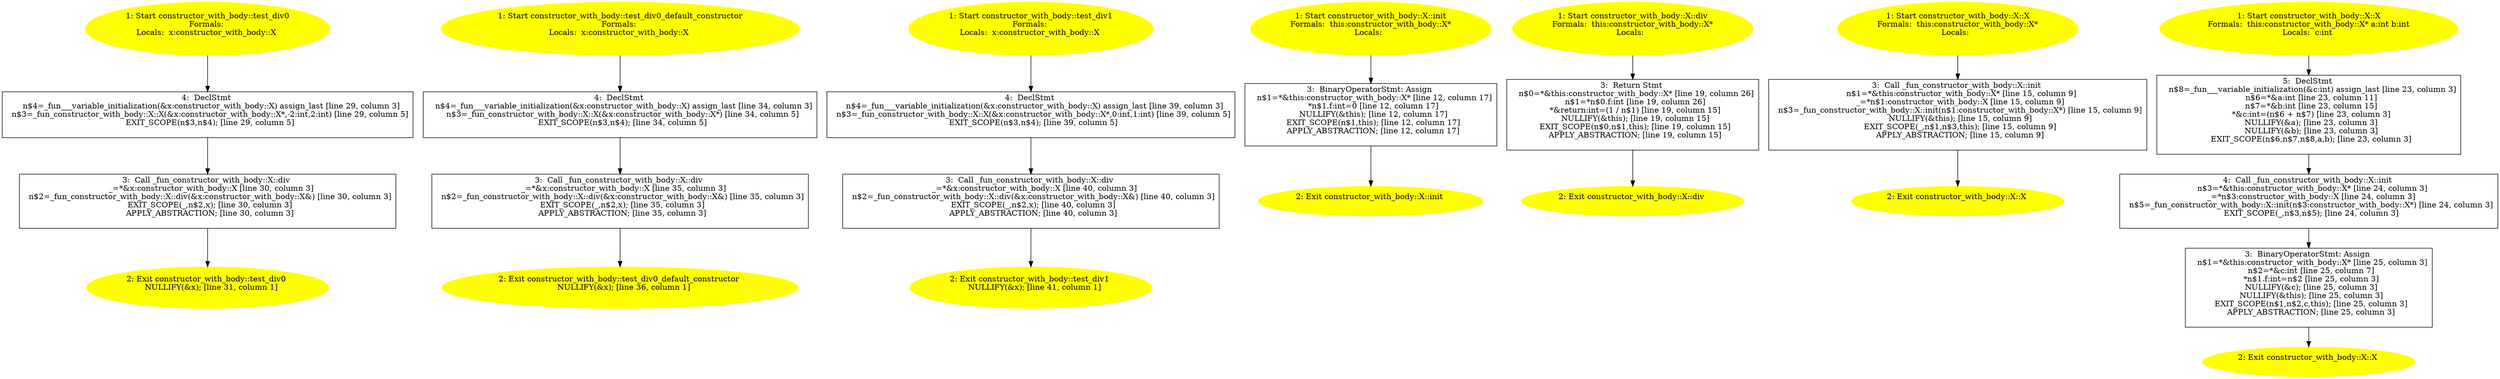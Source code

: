 /* @generated */
digraph cfg {
"test_div0#constructor_with_body#14177342253516869661.07f5b28b5e0b5cf0bd1b639da4232d5e_1" [label="1: Start constructor_with_body::test_div0\nFormals: \nLocals:  x:constructor_with_body::X \n  " color=yellow style=filled]
	

	 "test_div0#constructor_with_body#14177342253516869661.07f5b28b5e0b5cf0bd1b639da4232d5e_1" -> "test_div0#constructor_with_body#14177342253516869661.07f5b28b5e0b5cf0bd1b639da4232d5e_4" ;
"test_div0#constructor_with_body#14177342253516869661.07f5b28b5e0b5cf0bd1b639da4232d5e_2" [label="2: Exit constructor_with_body::test_div0 \n   NULLIFY(&x); [line 31, column 1]\n " color=yellow style=filled]
	

"test_div0#constructor_with_body#14177342253516869661.07f5b28b5e0b5cf0bd1b639da4232d5e_3" [label="3:  Call _fun_constructor_with_body::X::div \n   _=*&x:constructor_with_body::X [line 30, column 3]\n  n$2=_fun_constructor_with_body::X::div(&x:constructor_with_body::X&) [line 30, column 3]\n  EXIT_SCOPE(_,n$2,x); [line 30, column 3]\n  APPLY_ABSTRACTION; [line 30, column 3]\n " shape="box"]
	

	 "test_div0#constructor_with_body#14177342253516869661.07f5b28b5e0b5cf0bd1b639da4232d5e_3" -> "test_div0#constructor_with_body#14177342253516869661.07f5b28b5e0b5cf0bd1b639da4232d5e_2" ;
"test_div0#constructor_with_body#14177342253516869661.07f5b28b5e0b5cf0bd1b639da4232d5e_4" [label="4:  DeclStmt \n   n$4=_fun___variable_initialization(&x:constructor_with_body::X) assign_last [line 29, column 3]\n  n$3=_fun_constructor_with_body::X::X(&x:constructor_with_body::X*,-2:int,2:int) [line 29, column 5]\n  EXIT_SCOPE(n$3,n$4); [line 29, column 5]\n " shape="box"]
	

	 "test_div0#constructor_with_body#14177342253516869661.07f5b28b5e0b5cf0bd1b639da4232d5e_4" -> "test_div0#constructor_with_body#14177342253516869661.07f5b28b5e0b5cf0bd1b639da4232d5e_3" ;
"test_div0_default_constructor#constructor_with_body#13388399293672727772.2d6a8a159f30a2a66b86eb8aec3b9543_1" [label="1: Start constructor_with_body::test_div0_default_constructor\nFormals: \nLocals:  x:constructor_with_body::X \n  " color=yellow style=filled]
	

	 "test_div0_default_constructor#constructor_with_body#13388399293672727772.2d6a8a159f30a2a66b86eb8aec3b9543_1" -> "test_div0_default_constructor#constructor_with_body#13388399293672727772.2d6a8a159f30a2a66b86eb8aec3b9543_4" ;
"test_div0_default_constructor#constructor_with_body#13388399293672727772.2d6a8a159f30a2a66b86eb8aec3b9543_2" [label="2: Exit constructor_with_body::test_div0_default_constructor \n   NULLIFY(&x); [line 36, column 1]\n " color=yellow style=filled]
	

"test_div0_default_constructor#constructor_with_body#13388399293672727772.2d6a8a159f30a2a66b86eb8aec3b9543_3" [label="3:  Call _fun_constructor_with_body::X::div \n   _=*&x:constructor_with_body::X [line 35, column 3]\n  n$2=_fun_constructor_with_body::X::div(&x:constructor_with_body::X&) [line 35, column 3]\n  EXIT_SCOPE(_,n$2,x); [line 35, column 3]\n  APPLY_ABSTRACTION; [line 35, column 3]\n " shape="box"]
	

	 "test_div0_default_constructor#constructor_with_body#13388399293672727772.2d6a8a159f30a2a66b86eb8aec3b9543_3" -> "test_div0_default_constructor#constructor_with_body#13388399293672727772.2d6a8a159f30a2a66b86eb8aec3b9543_2" ;
"test_div0_default_constructor#constructor_with_body#13388399293672727772.2d6a8a159f30a2a66b86eb8aec3b9543_4" [label="4:  DeclStmt \n   n$4=_fun___variable_initialization(&x:constructor_with_body::X) assign_last [line 34, column 3]\n  n$3=_fun_constructor_with_body::X::X(&x:constructor_with_body::X*) [line 34, column 5]\n  EXIT_SCOPE(n$3,n$4); [line 34, column 5]\n " shape="box"]
	

	 "test_div0_default_constructor#constructor_with_body#13388399293672727772.2d6a8a159f30a2a66b86eb8aec3b9543_4" -> "test_div0_default_constructor#constructor_with_body#13388399293672727772.2d6a8a159f30a2a66b86eb8aec3b9543_3" ;
"test_div1#constructor_with_body#14807027065269407206.e5673561e7edf9eb35b296211ab8d37d_1" [label="1: Start constructor_with_body::test_div1\nFormals: \nLocals:  x:constructor_with_body::X \n  " color=yellow style=filled]
	

	 "test_div1#constructor_with_body#14807027065269407206.e5673561e7edf9eb35b296211ab8d37d_1" -> "test_div1#constructor_with_body#14807027065269407206.e5673561e7edf9eb35b296211ab8d37d_4" ;
"test_div1#constructor_with_body#14807027065269407206.e5673561e7edf9eb35b296211ab8d37d_2" [label="2: Exit constructor_with_body::test_div1 \n   NULLIFY(&x); [line 41, column 1]\n " color=yellow style=filled]
	

"test_div1#constructor_with_body#14807027065269407206.e5673561e7edf9eb35b296211ab8d37d_3" [label="3:  Call _fun_constructor_with_body::X::div \n   _=*&x:constructor_with_body::X [line 40, column 3]\n  n$2=_fun_constructor_with_body::X::div(&x:constructor_with_body::X&) [line 40, column 3]\n  EXIT_SCOPE(_,n$2,x); [line 40, column 3]\n  APPLY_ABSTRACTION; [line 40, column 3]\n " shape="box"]
	

	 "test_div1#constructor_with_body#14807027065269407206.e5673561e7edf9eb35b296211ab8d37d_3" -> "test_div1#constructor_with_body#14807027065269407206.e5673561e7edf9eb35b296211ab8d37d_2" ;
"test_div1#constructor_with_body#14807027065269407206.e5673561e7edf9eb35b296211ab8d37d_4" [label="4:  DeclStmt \n   n$4=_fun___variable_initialization(&x:constructor_with_body::X) assign_last [line 39, column 3]\n  n$3=_fun_constructor_with_body::X::X(&x:constructor_with_body::X*,0:int,1:int) [line 39, column 5]\n  EXIT_SCOPE(n$3,n$4); [line 39, column 5]\n " shape="box"]
	

	 "test_div1#constructor_with_body#14807027065269407206.e5673561e7edf9eb35b296211ab8d37d_4" -> "test_div1#constructor_with_body#14807027065269407206.e5673561e7edf9eb35b296211ab8d37d_3" ;
"init#X#constructor_with_body#(11920920673411078151).40e39840a696bef95297e1afb2f57392_1" [label="1: Start constructor_with_body::X::init\nFormals:  this:constructor_with_body::X*\nLocals:  \n  " color=yellow style=filled]
	

	 "init#X#constructor_with_body#(11920920673411078151).40e39840a696bef95297e1afb2f57392_1" -> "init#X#constructor_with_body#(11920920673411078151).40e39840a696bef95297e1afb2f57392_3" ;
"init#X#constructor_with_body#(11920920673411078151).40e39840a696bef95297e1afb2f57392_2" [label="2: Exit constructor_with_body::X::init \n  " color=yellow style=filled]
	

"init#X#constructor_with_body#(11920920673411078151).40e39840a696bef95297e1afb2f57392_3" [label="3:  BinaryOperatorStmt: Assign \n   n$1=*&this:constructor_with_body::X* [line 12, column 17]\n  *n$1.f:int=0 [line 12, column 17]\n  NULLIFY(&this); [line 12, column 17]\n  EXIT_SCOPE(n$1,this); [line 12, column 17]\n  APPLY_ABSTRACTION; [line 12, column 17]\n " shape="box"]
	

	 "init#X#constructor_with_body#(11920920673411078151).40e39840a696bef95297e1afb2f57392_3" -> "init#X#constructor_with_body#(11920920673411078151).40e39840a696bef95297e1afb2f57392_2" ;
"div#X#constructor_with_body#(13588730973960944321).0be58d73703c72cf5bf8f7e2a36ecf60_1" [label="1: Start constructor_with_body::X::div\nFormals:  this:constructor_with_body::X*\nLocals:  \n  " color=yellow style=filled]
	

	 "div#X#constructor_with_body#(13588730973960944321).0be58d73703c72cf5bf8f7e2a36ecf60_1" -> "div#X#constructor_with_body#(13588730973960944321).0be58d73703c72cf5bf8f7e2a36ecf60_3" ;
"div#X#constructor_with_body#(13588730973960944321).0be58d73703c72cf5bf8f7e2a36ecf60_2" [label="2: Exit constructor_with_body::X::div \n  " color=yellow style=filled]
	

"div#X#constructor_with_body#(13588730973960944321).0be58d73703c72cf5bf8f7e2a36ecf60_3" [label="3:  Return Stmt \n   n$0=*&this:constructor_with_body::X* [line 19, column 26]\n  n$1=*n$0.f:int [line 19, column 26]\n  *&return:int=(1 / n$1) [line 19, column 15]\n  NULLIFY(&this); [line 19, column 15]\n  EXIT_SCOPE(n$0,n$1,this); [line 19, column 15]\n  APPLY_ABSTRACTION; [line 19, column 15]\n " shape="box"]
	

	 "div#X#constructor_with_body#(13588730973960944321).0be58d73703c72cf5bf8f7e2a36ecf60_3" -> "div#X#constructor_with_body#(13588730973960944321).0be58d73703c72cf5bf8f7e2a36ecf60_2" ;
"X#X#constructor_with_body#{16871729092574880817}.54f479ca84639d148c4b988a7530253a_1" [label="1: Start constructor_with_body::X::X\nFormals:  this:constructor_with_body::X*\nLocals:  \n  " color=yellow style=filled]
	

	 "X#X#constructor_with_body#{16871729092574880817}.54f479ca84639d148c4b988a7530253a_1" -> "X#X#constructor_with_body#{16871729092574880817}.54f479ca84639d148c4b988a7530253a_3" ;
"X#X#constructor_with_body#{16871729092574880817}.54f479ca84639d148c4b988a7530253a_2" [label="2: Exit constructor_with_body::X::X \n  " color=yellow style=filled]
	

"X#X#constructor_with_body#{16871729092574880817}.54f479ca84639d148c4b988a7530253a_3" [label="3:  Call _fun_constructor_with_body::X::init \n   n$1=*&this:constructor_with_body::X* [line 15, column 9]\n  _=*n$1:constructor_with_body::X [line 15, column 9]\n  n$3=_fun_constructor_with_body::X::init(n$1:constructor_with_body::X*) [line 15, column 9]\n  NULLIFY(&this); [line 15, column 9]\n  EXIT_SCOPE(_,n$1,n$3,this); [line 15, column 9]\n  APPLY_ABSTRACTION; [line 15, column 9]\n " shape="box"]
	

	 "X#X#constructor_with_body#{16871729092574880817}.54f479ca84639d148c4b988a7530253a_3" -> "X#X#constructor_with_body#{16871729092574880817}.54f479ca84639d148c4b988a7530253a_2" ;
"X#X#constructor_with_body#{7540788797581315247}.c8826e9323020557160f8002c0b802f2_1" [label="1: Start constructor_with_body::X::X\nFormals:  this:constructor_with_body::X* a:int b:int\nLocals:  c:int \n  " color=yellow style=filled]
	

	 "X#X#constructor_with_body#{7540788797581315247}.c8826e9323020557160f8002c0b802f2_1" -> "X#X#constructor_with_body#{7540788797581315247}.c8826e9323020557160f8002c0b802f2_5" ;
"X#X#constructor_with_body#{7540788797581315247}.c8826e9323020557160f8002c0b802f2_2" [label="2: Exit constructor_with_body::X::X \n  " color=yellow style=filled]
	

"X#X#constructor_with_body#{7540788797581315247}.c8826e9323020557160f8002c0b802f2_3" [label="3:  BinaryOperatorStmt: Assign \n   n$1=*&this:constructor_with_body::X* [line 25, column 3]\n  n$2=*&c:int [line 25, column 7]\n  *n$1.f:int=n$2 [line 25, column 3]\n  NULLIFY(&c); [line 25, column 3]\n  NULLIFY(&this); [line 25, column 3]\n  EXIT_SCOPE(n$1,n$2,c,this); [line 25, column 3]\n  APPLY_ABSTRACTION; [line 25, column 3]\n " shape="box"]
	

	 "X#X#constructor_with_body#{7540788797581315247}.c8826e9323020557160f8002c0b802f2_3" -> "X#X#constructor_with_body#{7540788797581315247}.c8826e9323020557160f8002c0b802f2_2" ;
"X#X#constructor_with_body#{7540788797581315247}.c8826e9323020557160f8002c0b802f2_4" [label="4:  Call _fun_constructor_with_body::X::init \n   n$3=*&this:constructor_with_body::X* [line 24, column 3]\n  _=*n$3:constructor_with_body::X [line 24, column 3]\n  n$5=_fun_constructor_with_body::X::init(n$3:constructor_with_body::X*) [line 24, column 3]\n  EXIT_SCOPE(_,n$3,n$5); [line 24, column 3]\n " shape="box"]
	

	 "X#X#constructor_with_body#{7540788797581315247}.c8826e9323020557160f8002c0b802f2_4" -> "X#X#constructor_with_body#{7540788797581315247}.c8826e9323020557160f8002c0b802f2_3" ;
"X#X#constructor_with_body#{7540788797581315247}.c8826e9323020557160f8002c0b802f2_5" [label="5:  DeclStmt \n   n$8=_fun___variable_initialization(&c:int) assign_last [line 23, column 3]\n  n$6=*&a:int [line 23, column 11]\n  n$7=*&b:int [line 23, column 15]\n  *&c:int=(n$6 + n$7) [line 23, column 3]\n  NULLIFY(&a); [line 23, column 3]\n  NULLIFY(&b); [line 23, column 3]\n  EXIT_SCOPE(n$6,n$7,n$8,a,b); [line 23, column 3]\n " shape="box"]
	

	 "X#X#constructor_with_body#{7540788797581315247}.c8826e9323020557160f8002c0b802f2_5" -> "X#X#constructor_with_body#{7540788797581315247}.c8826e9323020557160f8002c0b802f2_4" ;
}
